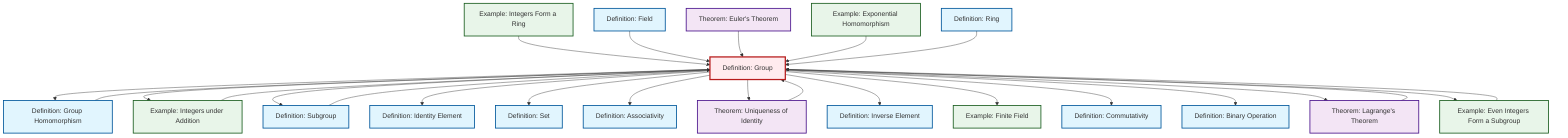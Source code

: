 graph TD
    classDef definition fill:#e1f5fe,stroke:#01579b,stroke-width:2px
    classDef theorem fill:#f3e5f5,stroke:#4a148c,stroke-width:2px
    classDef axiom fill:#fff3e0,stroke:#e65100,stroke-width:2px
    classDef example fill:#e8f5e9,stroke:#1b5e20,stroke-width:2px
    classDef current fill:#ffebee,stroke:#b71c1c,stroke-width:3px
    def-associativity["Definition: Associativity"]:::definition
    def-group["Definition: Group"]:::definition
    def-commutativity["Definition: Commutativity"]:::definition
    def-identity-element["Definition: Identity Element"]:::definition
    ex-finite-field["Example: Finite Field"]:::example
    thm-lagrange["Theorem: Lagrange's Theorem"]:::theorem
    thm-unique-identity["Theorem: Uniqueness of Identity"]:::theorem
    def-ring["Definition: Ring"]:::definition
    thm-euler["Theorem: Euler's Theorem"]:::theorem
    ex-integers-addition["Example: Integers under Addition"]:::example
    ex-even-integers-subgroup["Example: Even Integers Form a Subgroup"]:::example
    def-field["Definition: Field"]:::definition
    ex-integers-ring["Example: Integers Form a Ring"]:::example
    def-set["Definition: Set"]:::definition
    def-subgroup["Definition: Subgroup"]:::definition
    ex-exponential-homomorphism["Example: Exponential Homomorphism"]:::example
    def-homomorphism["Definition: Group Homomorphism"]:::definition
    def-binary-operation["Definition: Binary Operation"]:::definition
    def-inverse-element["Definition: Inverse Element"]:::definition
    def-homomorphism --> def-group
    def-group --> def-homomorphism
    def-group --> ex-integers-addition
    ex-integers-ring --> def-group
    def-field --> def-group
    def-group --> def-subgroup
    def-group --> def-identity-element
    def-group --> def-set
    ex-even-integers-subgroup --> def-group
    thm-euler --> def-group
    def-group --> def-associativity
    ex-integers-addition --> def-group
    def-group --> thm-unique-identity
    ex-exponential-homomorphism --> def-group
    def-ring --> def-group
    def-group --> def-inverse-element
    thm-lagrange --> def-group
    def-group --> ex-finite-field
    def-group --> def-commutativity
    thm-unique-identity --> def-group
    def-group --> def-binary-operation
    def-group --> thm-lagrange
    def-subgroup --> def-group
    def-group --> ex-even-integers-subgroup
    class def-group current